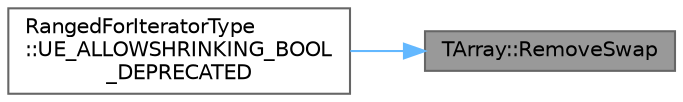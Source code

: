 digraph "TArray::RemoveSwap"
{
 // INTERACTIVE_SVG=YES
 // LATEX_PDF_SIZE
  bgcolor="transparent";
  edge [fontname=Helvetica,fontsize=10,labelfontname=Helvetica,labelfontsize=10];
  node [fontname=Helvetica,fontsize=10,shape=box,height=0.2,width=0.4];
  rankdir="RL";
  Node1 [id="Node000001",label="TArray::RemoveSwap",height=0.2,width=0.4,color="gray40", fillcolor="grey60", style="filled", fontcolor="black",tooltip="Removes all instances of a given item from the array."];
  Node1 -> Node2 [id="edge1_Node000001_Node000002",dir="back",color="steelblue1",style="solid",tooltip=" "];
  Node2 [id="Node000002",label="RangedForIteratorType\l::UE_ALLOWSHRINKING_BOOL\l_DEPRECATED",height=0.2,width=0.4,color="grey40", fillcolor="white", style="filled",URL="$d4/d52/classTArray.html#ab7f12f6bf9f668dffced0755fa829f40",tooltip=" "];
}
